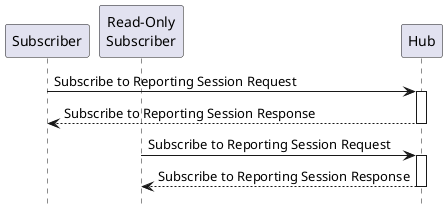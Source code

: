 @startuml

hide footbox

participant "Subscriber" as Sub
participant "Read-Only\nSubscriber" as ROSub
participant "Hub" as Hub

Sub->Hub: Subscribe to Reporting Session Request
activate Hub
Hub-->Sub: Subscribe to Reporting Session Response
deactivate Hub

ROSub->Hub: Subscribe to Reporting Session Request
activate Hub
Hub-->ROSub: Subscribe to Reporting Session Response
deactivate Hub

@enduml